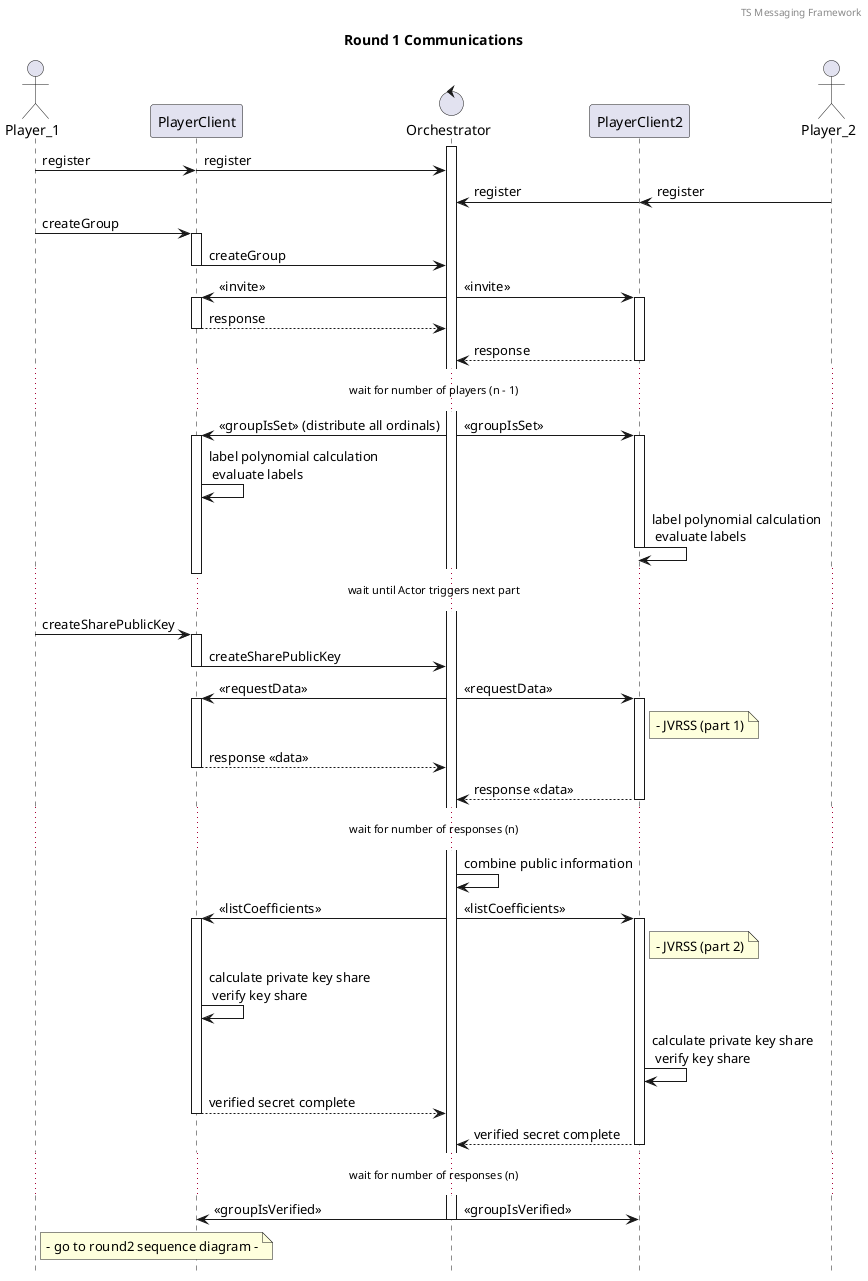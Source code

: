 @startuml
!pragma teoz true

header TS Messaging Framework
title Round 1 Communications
hide footbox
actor Player_1
participant PlayerClient
control Orchestrator
participant PlayerClient2
actor Player_2

activate Orchestrator
Player_1->PlayerClient : register
& PlayerClient->Orchestrator : register
Player_2->PlayerClient2 : register
& PlayerClient2->Orchestrator : register


Player_1 -> PlayerClient : createGroup
activate PlayerClient
PlayerClient -> Orchestrator : createGroup 
deactivate PlayerClient


Orchestrator -> PlayerClient : << invite >>
& Orchestrator -> PlayerClient2 : << invite >>
activate PlayerClient
activate PlayerClient2

PlayerClient --> Orchestrator : response
deactivate PlayerClient
PlayerClient2 --> Orchestrator : response
deactivate PlayerClient2

... wait for number of players (n - 1) ...

Orchestrator -> PlayerClient : << groupIsSet >> (distribute all ordinals)
& Orchestrator -> PlayerClient2 :  << groupIsSet >>
activate PlayerClient
activate PlayerClient2
PlayerClient -> PlayerClient : label polynomial calculation \n evaluate labels
PlayerClient2 -> PlayerClient2 : label polynomial calculation \n evaluate labels
deactivate PlayerClient
deactivate PlayerClient2

... wait until Actor triggers next part ...

Player_1 -> PlayerClient : createSharePublicKey


activate PlayerClient

PlayerClient -> Orchestrator : createSharePublicKey
deactivate PlayerClient

Orchestrator -> PlayerClient : << requestData >>
& Orchestrator -> PlayerClient2 : << requestData >>
activate PlayerClient
activate PlayerClient2


note right PlayerClient2
    - JVRSS (part 1)
end note


PlayerClient --> Orchestrator : response <<data>>
deactivate PlayerClient
PlayerClient2 --> Orchestrator : response <<data>>
deactivate PlayerClient2

... wait for number of responses (n) ...

Orchestrator -> Orchestrator : combine public information
Orchestrator -> PlayerClient : << listCoefficients >>
& Orchestrator -> PlayerClient2 : << listCoefficients >>
activate PlayerClient
activate PlayerClient2

note right PlayerClient2
    - JVRSS (part 2)
end note

PlayerClient -> PlayerClient : calculate private key share \n verify key share
PlayerClient2 -> PlayerClient2 : calculate private key share \n verify key share

PlayerClient --> Orchestrator : verified secret complete
deactivate PlayerClient
PlayerClient2 --> Orchestrator : verified secret complete
deactivate PlayerClient2


... wait for number of responses (n) ...

Orchestrator -> PlayerClient : << groupIsVerified >>
& Orchestrator -> PlayerClient2 : << groupIsVerified >>


note right Player_1
    - go to round2 sequence diagram -
end note

deactivate Orchestrator


@enduml
